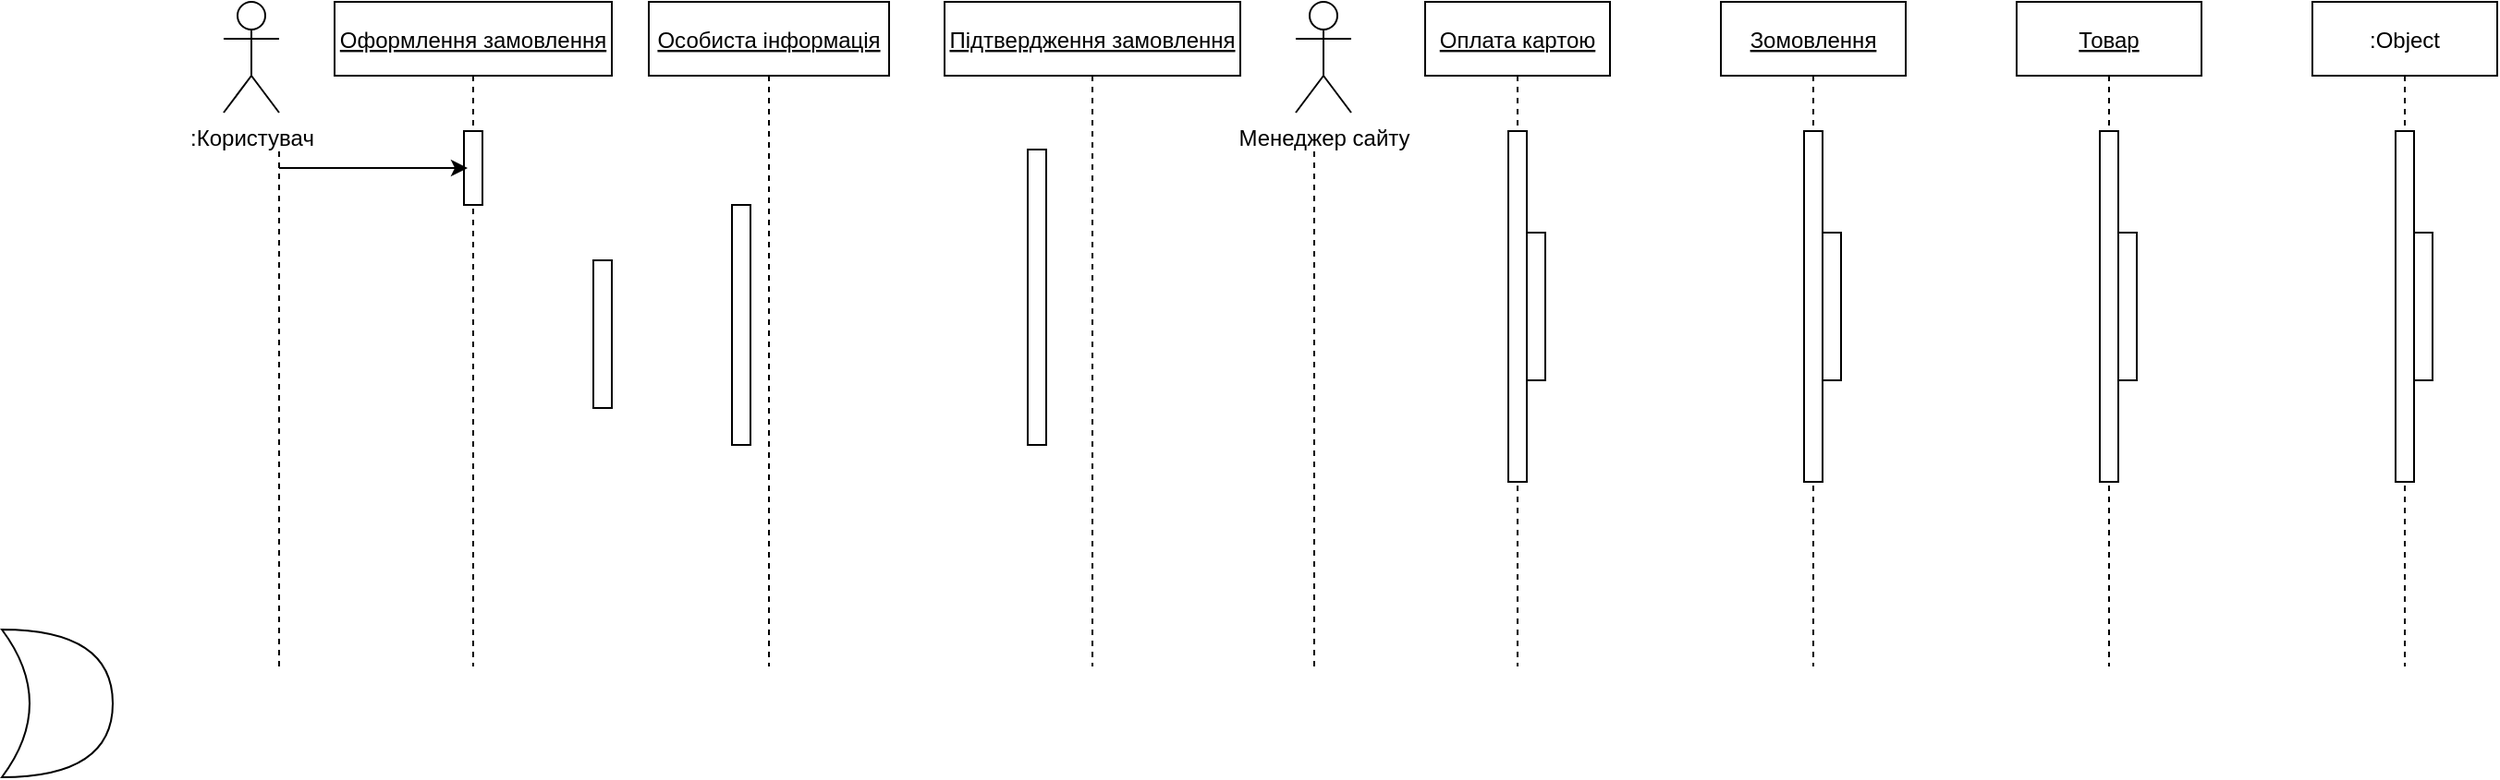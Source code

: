 <mxfile version="13.8.1" type="github">
  <diagram id="kgpKYQtTHZ0yAKxKKP6v" name="Page-1">
    <mxGraphModel dx="2568" dy="482" grid="1" gridSize="10" guides="1" tooltips="1" connect="1" arrows="1" fold="1" page="1" pageScale="1" pageWidth="850" pageHeight="1100" math="0" shadow="0">
      <root>
        <mxCell id="0" />
        <mxCell id="1" parent="0" />
        <mxCell id="3nuBFxr9cyL0pnOWT2aG-1" value="Оформлення замовлення" style="shape=umlLifeline;perimeter=lifelinePerimeter;container=1;collapsible=0;recursiveResize=0;rounded=0;shadow=0;strokeWidth=1;size=40;align=center;labelBorderColor=none;labelBackgroundColor=none;horizontal=1;fontSize=12;fontStyle=4;" parent="1" vertex="1">
          <mxGeometry x="-770" y="40" width="150" height="360" as="geometry" />
        </mxCell>
        <mxCell id="3nuBFxr9cyL0pnOWT2aG-2" value="" style="points=[];perimeter=orthogonalPerimeter;rounded=0;shadow=0;strokeWidth=1;" parent="3nuBFxr9cyL0pnOWT2aG-1" vertex="1">
          <mxGeometry x="70" y="70" width="10" height="40" as="geometry" />
        </mxCell>
        <mxCell id="3nuBFxr9cyL0pnOWT2aG-5" value="Особиста інформація" style="shape=umlLifeline;perimeter=lifelinePerimeter;container=1;collapsible=0;recursiveResize=0;rounded=0;shadow=0;strokeWidth=1;fontStyle=4" parent="1" vertex="1">
          <mxGeometry x="-600" y="40" width="130" height="360" as="geometry" />
        </mxCell>
        <mxCell id="3nuBFxr9cyL0pnOWT2aG-6" value="" style="points=[];perimeter=orthogonalPerimeter;rounded=0;shadow=0;strokeWidth=1;" parent="3nuBFxr9cyL0pnOWT2aG-5" vertex="1">
          <mxGeometry x="45" y="110" width="10" height="130" as="geometry" />
        </mxCell>
        <mxCell id="GCj72UtxaJtxxqsysh7z-2" value=":Користувач&lt;br&gt;" style="shape=umlActor;verticalLabelPosition=bottom;verticalAlign=top;html=1;outlineConnect=0;" vertex="1" parent="1">
          <mxGeometry x="-830" y="40" width="30" height="60" as="geometry" />
        </mxCell>
        <mxCell id="GCj72UtxaJtxxqsysh7z-4" value="" style="endArrow=none;dashed=1;html=1;" edge="1" parent="1">
          <mxGeometry width="50" height="50" relative="1" as="geometry">
            <mxPoint x="-800" y="400" as="sourcePoint" />
            <mxPoint x="-800" y="120" as="targetPoint" />
          </mxGeometry>
        </mxCell>
        <mxCell id="GCj72UtxaJtxxqsysh7z-6" value="Підтвердження замовлення" style="shape=umlLifeline;perimeter=lifelinePerimeter;container=1;collapsible=0;recursiveResize=0;rounded=0;shadow=0;strokeWidth=1;fontStyle=4" vertex="1" parent="1">
          <mxGeometry x="-440" y="40" width="160" height="360" as="geometry" />
        </mxCell>
        <mxCell id="GCj72UtxaJtxxqsysh7z-7" value="" style="points=[];perimeter=orthogonalPerimeter;rounded=0;shadow=0;strokeWidth=1;" vertex="1" parent="GCj72UtxaJtxxqsysh7z-6">
          <mxGeometry x="45" y="80" width="10" height="160" as="geometry" />
        </mxCell>
        <mxCell id="GCj72UtxaJtxxqsysh7z-8" value="Оплата картою" style="shape=umlLifeline;perimeter=lifelinePerimeter;container=1;collapsible=0;recursiveResize=0;rounded=0;shadow=0;strokeWidth=1;fontStyle=4" vertex="1" parent="1">
          <mxGeometry x="-180" y="40" width="100" height="360" as="geometry" />
        </mxCell>
        <mxCell id="GCj72UtxaJtxxqsysh7z-9" value="" style="points=[];perimeter=orthogonalPerimeter;rounded=0;shadow=0;strokeWidth=1;" vertex="1" parent="GCj72UtxaJtxxqsysh7z-8">
          <mxGeometry x="45" y="70" width="10" height="190" as="geometry" />
        </mxCell>
        <mxCell id="GCj72UtxaJtxxqsysh7z-11" value="" style="points=[];perimeter=orthogonalPerimeter;rounded=0;shadow=0;strokeWidth=1;" vertex="1" parent="GCj72UtxaJtxxqsysh7z-8">
          <mxGeometry x="55" y="125" width="10" height="80" as="geometry" />
        </mxCell>
        <mxCell id="GCj72UtxaJtxxqsysh7z-13" value="Менеджер сайту" style="shape=umlActor;verticalLabelPosition=bottom;verticalAlign=top;html=1;outlineConnect=0;" vertex="1" parent="1">
          <mxGeometry x="-250" y="40" width="30" height="60" as="geometry" />
        </mxCell>
        <mxCell id="GCj72UtxaJtxxqsysh7z-14" value="Зомовлення" style="shape=umlLifeline;perimeter=lifelinePerimeter;container=1;collapsible=0;recursiveResize=0;rounded=0;shadow=0;strokeWidth=1;fontStyle=4" vertex="1" parent="1">
          <mxGeometry x="-20" y="40" width="100" height="360" as="geometry" />
        </mxCell>
        <mxCell id="GCj72UtxaJtxxqsysh7z-15" value="" style="points=[];perimeter=orthogonalPerimeter;rounded=0;shadow=0;strokeWidth=1;" vertex="1" parent="GCj72UtxaJtxxqsysh7z-14">
          <mxGeometry x="45" y="70" width="10" height="190" as="geometry" />
        </mxCell>
        <mxCell id="GCj72UtxaJtxxqsysh7z-17" value="" style="points=[];perimeter=orthogonalPerimeter;rounded=0;shadow=0;strokeWidth=1;" vertex="1" parent="GCj72UtxaJtxxqsysh7z-14">
          <mxGeometry x="55" y="125" width="10" height="80" as="geometry" />
        </mxCell>
        <mxCell id="GCj72UtxaJtxxqsysh7z-18" value="Товар" style="shape=umlLifeline;perimeter=lifelinePerimeter;container=1;collapsible=0;recursiveResize=0;rounded=0;shadow=0;strokeWidth=1;fontStyle=4" vertex="1" parent="1">
          <mxGeometry x="140" y="40" width="100" height="360" as="geometry" />
        </mxCell>
        <mxCell id="GCj72UtxaJtxxqsysh7z-19" value="" style="points=[];perimeter=orthogonalPerimeter;rounded=0;shadow=0;strokeWidth=1;" vertex="1" parent="GCj72UtxaJtxxqsysh7z-18">
          <mxGeometry x="45" y="70" width="10" height="190" as="geometry" />
        </mxCell>
        <mxCell id="GCj72UtxaJtxxqsysh7z-21" value="" style="points=[];perimeter=orthogonalPerimeter;rounded=0;shadow=0;strokeWidth=1;" vertex="1" parent="GCj72UtxaJtxxqsysh7z-18">
          <mxGeometry x="55" y="125" width="10" height="80" as="geometry" />
        </mxCell>
        <mxCell id="GCj72UtxaJtxxqsysh7z-22" value=":Object" style="shape=umlLifeline;perimeter=lifelinePerimeter;container=1;collapsible=0;recursiveResize=0;rounded=0;shadow=0;strokeWidth=1;" vertex="1" parent="1">
          <mxGeometry x="300" y="40" width="100" height="360" as="geometry" />
        </mxCell>
        <mxCell id="GCj72UtxaJtxxqsysh7z-23" value="" style="points=[];perimeter=orthogonalPerimeter;rounded=0;shadow=0;strokeWidth=1;" vertex="1" parent="GCj72UtxaJtxxqsysh7z-22">
          <mxGeometry x="45" y="70" width="10" height="190" as="geometry" />
        </mxCell>
        <mxCell id="GCj72UtxaJtxxqsysh7z-25" value="" style="points=[];perimeter=orthogonalPerimeter;rounded=0;shadow=0;strokeWidth=1;" vertex="1" parent="GCj72UtxaJtxxqsysh7z-22">
          <mxGeometry x="55" y="125" width="10" height="80" as="geometry" />
        </mxCell>
        <mxCell id="GCj72UtxaJtxxqsysh7z-28" value="" style="shape=xor;whiteSpace=wrap;html=1;" vertex="1" parent="1">
          <mxGeometry x="-950" y="380" width="60" height="80" as="geometry" />
        </mxCell>
        <mxCell id="GCj72UtxaJtxxqsysh7z-29" value="" style="endArrow=classic;html=1;entryX=0.2;entryY=0.5;entryDx=0;entryDy=0;entryPerimeter=0;" edge="1" parent="1" target="3nuBFxr9cyL0pnOWT2aG-2">
          <mxGeometry width="50" height="50" relative="1" as="geometry">
            <mxPoint x="-800" y="130" as="sourcePoint" />
            <mxPoint x="-730" y="130" as="targetPoint" />
          </mxGeometry>
        </mxCell>
        <mxCell id="3nuBFxr9cyL0pnOWT2aG-4" value="" style="points=[];perimeter=orthogonalPerimeter;rounded=0;shadow=0;strokeWidth=1;" parent="1" vertex="1">
          <mxGeometry x="-630" y="180" width="10" height="80" as="geometry" />
        </mxCell>
        <mxCell id="GCj72UtxaJtxxqsysh7z-31" value="" style="endArrow=none;dashed=1;html=1;fontSize=12;" edge="1" parent="1">
          <mxGeometry width="50" height="50" relative="1" as="geometry">
            <mxPoint x="-240" y="400" as="sourcePoint" />
            <mxPoint x="-240" y="120" as="targetPoint" />
          </mxGeometry>
        </mxCell>
      </root>
    </mxGraphModel>
  </diagram>
</mxfile>
